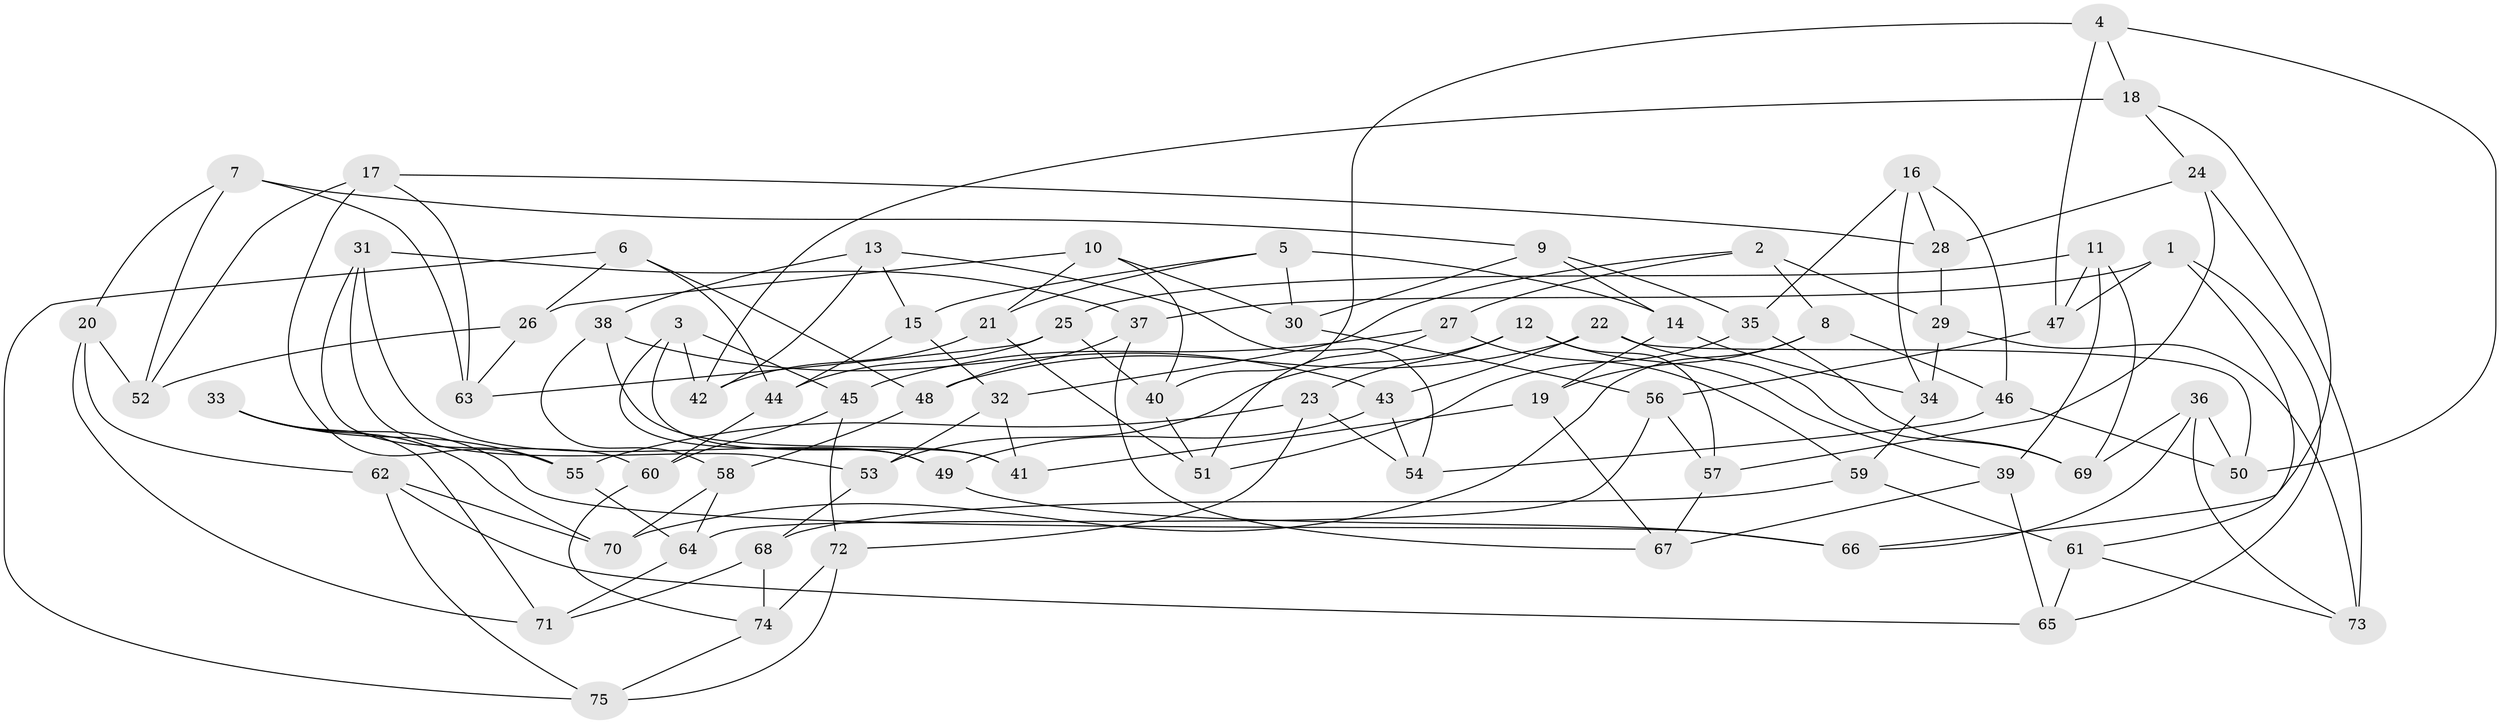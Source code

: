 // coarse degree distribution, {6: 0.5217391304347826, 3: 0.021739130434782608, 4: 0.34782608695652173, 5: 0.10869565217391304}
// Generated by graph-tools (version 1.1) at 2025/42/03/06/25 10:42:18]
// undirected, 75 vertices, 150 edges
graph export_dot {
graph [start="1"]
  node [color=gray90,style=filled];
  1;
  2;
  3;
  4;
  5;
  6;
  7;
  8;
  9;
  10;
  11;
  12;
  13;
  14;
  15;
  16;
  17;
  18;
  19;
  20;
  21;
  22;
  23;
  24;
  25;
  26;
  27;
  28;
  29;
  30;
  31;
  32;
  33;
  34;
  35;
  36;
  37;
  38;
  39;
  40;
  41;
  42;
  43;
  44;
  45;
  46;
  47;
  48;
  49;
  50;
  51;
  52;
  53;
  54;
  55;
  56;
  57;
  58;
  59;
  60;
  61;
  62;
  63;
  64;
  65;
  66;
  67;
  68;
  69;
  70;
  71;
  72;
  73;
  74;
  75;
  1 -- 37;
  1 -- 47;
  1 -- 61;
  1 -- 65;
  2 -- 8;
  2 -- 32;
  2 -- 29;
  2 -- 27;
  3 -- 49;
  3 -- 42;
  3 -- 45;
  3 -- 41;
  4 -- 47;
  4 -- 18;
  4 -- 40;
  4 -- 50;
  5 -- 30;
  5 -- 15;
  5 -- 14;
  5 -- 21;
  6 -- 75;
  6 -- 26;
  6 -- 48;
  6 -- 44;
  7 -- 52;
  7 -- 9;
  7 -- 20;
  7 -- 63;
  8 -- 70;
  8 -- 46;
  8 -- 19;
  9 -- 35;
  9 -- 14;
  9 -- 30;
  10 -- 30;
  10 -- 21;
  10 -- 40;
  10 -- 26;
  11 -- 47;
  11 -- 69;
  11 -- 25;
  11 -- 39;
  12 -- 57;
  12 -- 39;
  12 -- 53;
  12 -- 23;
  13 -- 54;
  13 -- 42;
  13 -- 38;
  13 -- 15;
  14 -- 34;
  14 -- 19;
  15 -- 44;
  15 -- 32;
  16 -- 34;
  16 -- 46;
  16 -- 28;
  16 -- 35;
  17 -- 52;
  17 -- 28;
  17 -- 55;
  17 -- 63;
  18 -- 66;
  18 -- 24;
  18 -- 42;
  19 -- 67;
  19 -- 41;
  20 -- 52;
  20 -- 71;
  20 -- 62;
  21 -- 51;
  21 -- 42;
  22 -- 50;
  22 -- 69;
  22 -- 43;
  22 -- 48;
  23 -- 72;
  23 -- 54;
  23 -- 55;
  24 -- 28;
  24 -- 73;
  24 -- 57;
  25 -- 40;
  25 -- 44;
  25 -- 63;
  26 -- 63;
  26 -- 52;
  27 -- 59;
  27 -- 45;
  27 -- 51;
  28 -- 29;
  29 -- 34;
  29 -- 73;
  30 -- 56;
  31 -- 53;
  31 -- 60;
  31 -- 49;
  31 -- 37;
  32 -- 41;
  32 -- 53;
  33 -- 55;
  33 -- 71;
  33 -- 70;
  33 -- 66;
  34 -- 59;
  35 -- 69;
  35 -- 51;
  36 -- 66;
  36 -- 50;
  36 -- 69;
  36 -- 73;
  37 -- 48;
  37 -- 67;
  38 -- 58;
  38 -- 41;
  38 -- 43;
  39 -- 67;
  39 -- 65;
  40 -- 51;
  43 -- 49;
  43 -- 54;
  44 -- 60;
  45 -- 60;
  45 -- 72;
  46 -- 54;
  46 -- 50;
  47 -- 56;
  48 -- 58;
  49 -- 66;
  53 -- 68;
  55 -- 64;
  56 -- 57;
  56 -- 64;
  57 -- 67;
  58 -- 70;
  58 -- 64;
  59 -- 61;
  59 -- 68;
  60 -- 74;
  61 -- 73;
  61 -- 65;
  62 -- 65;
  62 -- 75;
  62 -- 70;
  64 -- 71;
  68 -- 74;
  68 -- 71;
  72 -- 74;
  72 -- 75;
  74 -- 75;
}
